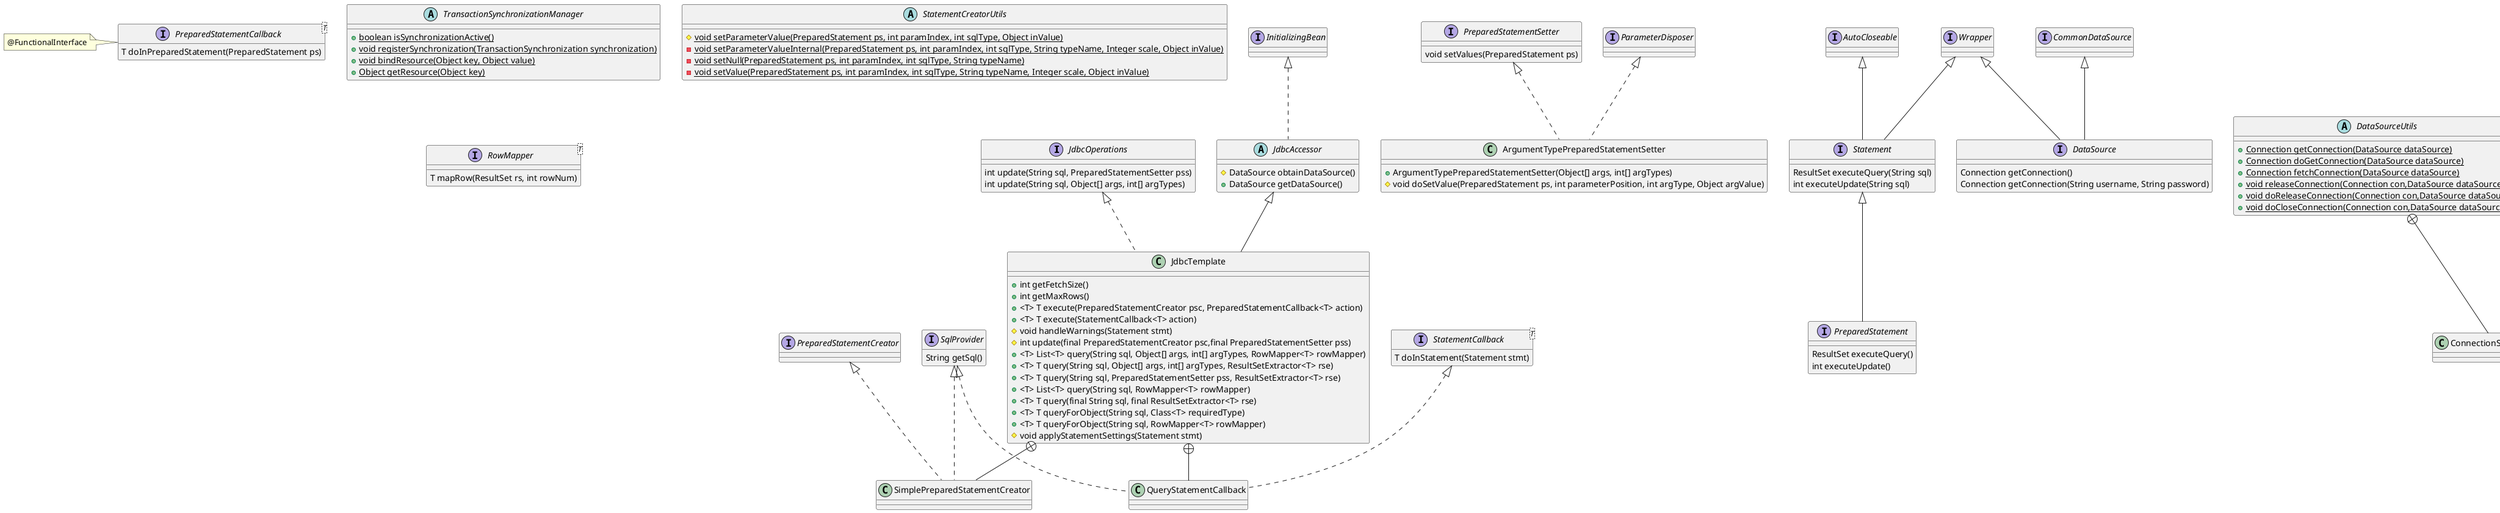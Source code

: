 @startuml
interface JdbcOperations{
	int update(String sql, PreparedStatementSetter pss)
	int update(String sql, Object[] args, int[] argTypes)
}
abstract class JdbcAccessor implements InitializingBean{
    #DataSource obtainDataSource()
    +DataSource getDataSource()
}
class SimplePreparedStatementCreator implements PreparedStatementCreator, SqlProvider
class JdbcTemplate extends JdbcAccessor implements JdbcOperations{
    +int getFetchSize()
    +int getMaxRows()
    +<T> T execute(PreparedStatementCreator psc, PreparedStatementCallback<T> action)
    +<T> T execute(StatementCallback<T> action)
    #void handleWarnings(Statement stmt)
	#int update(final PreparedStatementCreator psc,final PreparedStatementSetter pss)
	+<T> List<T> query(String sql, Object[] args, int[] argTypes, RowMapper<T> rowMapper)
	+<T> T query(String sql, Object[] args, int[] argTypes, ResultSetExtractor<T> rse)
	+<T> T query(String sql, PreparedStatementSetter pss, ResultSetExtractor<T> rse)
	+<T> List<T> query(String sql, RowMapper<T> rowMapper)
	+<T> T query(final String sql, final ResultSetExtractor<T> rse)
	+<T> T queryForObject(String sql, Class<T> requiredType)
	+<T> T queryForObject(String sql, RowMapper<T> rowMapper)
	#void applyStatementSettings(Statement stmt)
}
JdbcTemplate +-- SimplePreparedStatementCreator

interface PreparedStatementSetter{
	void setValues(PreparedStatement ps)
}
class ArgumentTypePreparedStatementSetter implements PreparedStatementSetter, ParameterDisposer{
	+ArgumentTypePreparedStatementSetter(Object[] args, int[] argTypes)
	#void doSetValue(PreparedStatement ps, int parameterPosition, int argType, Object argValue)
}
interface PreparedStatementCallback<T> {
    T doInPreparedStatement(PreparedStatement ps)
}
hide PreparedStatementCallback fields
note left of PreparedStatementCallback:@FunctionalInterface

interface Statement extends Wrapper, AutoCloseable{
    ResultSet executeQuery(String sql)
    int executeUpdate(String sql)
}
interface PreparedStatement extends Statement{
    ResultSet executeQuery()
    int executeUpdate()
}

interface SqlProvider{
    String getSql()
}
hide SqlProvider fields
interface StatementCallback<T>{
    T doInStatement(Statement stmt)
}
hide StatementCallback fields
class QueryStatementCallback implements StatementCallback, SqlProvider
JdbcTemplate +-- QueryStatementCallback
abstract class TransactionSynchronizationAdapter implements TransactionSynchronization, Ordered
class ConnectionSynchronization extends TransactionSynchronizationAdapter
abstract class DataSourceUtils{
    +{static} Connection getConnection(DataSource dataSource)
    +{static} Connection doGetConnection(DataSource dataSource)
    +{static} Connection fetchConnection(DataSource dataSource)
    +{static} void releaseConnection(Connection con,DataSource dataSource)
    +{static} void doReleaseConnection(Connection con,DataSource dataSource)
    +{static} void doCloseConnection(Connection con,DataSource dataSource)
}
DataSourceUtils +-- ConnectionSynchronization

class ConnectionHolder extends ResourceHolderSupport{
    -ConnectionHandle connectionHandle
    -Connection currentConnection
    +ConnectionHolder(Connection connection)
    #void setConnection(Connection connection)
}
abstract class ResourceHolderSupport implements ResourceHolder{
    -boolean synchronizedWithTransaction = false
    +boolean isSynchronizedWithTransaction()
}
interface DataSource  extends CommonDataSource, Wrapper{
    Connection getConnection()
    Connection getConnection(String username, String password)
}
abstract class TransactionSynchronizationManager{
    +{static} boolean isSynchronizationActive()
    +{static} void registerSynchronization(TransactionSynchronization synchronization)
    +{static} void bindResource(Object key, Object value)
    +{static} Object getResource(Object key)
}

abstract class StatementCreatorUtils{
    #{static} void setParameterValue(PreparedStatement ps, int paramIndex, int sqlType, Object inValue)
    -{static} void setParameterValueInternal(PreparedStatement ps, int paramIndex, int sqlType, String typeName, Integer scale, Object inValue)
    -{static} void setNull(PreparedStatement ps, int paramIndex, int sqlType, String typeName)
    -{static} void setValue(PreparedStatement ps, int paramIndex, int sqlType, String typeName, Integer scale, Object inValue)
}
interface ResultSetExtractor<List<T>>{
    T extractData(ResultSet rs)
}
note top of ResultSetExtractor:回调接口
class RowMapperResultSetExtractor<T>{
    -final RowMapper<T> rowMapper
    +RowMapperResultSetExtractor(RowMapper<T> rowMapper)
}
ResultSetExtractor <|.. RowMapperResultSetExtractor

interface RowMapper<T>{
    T mapRow(ResultSet rs, int rowNum)
}



@enduml
